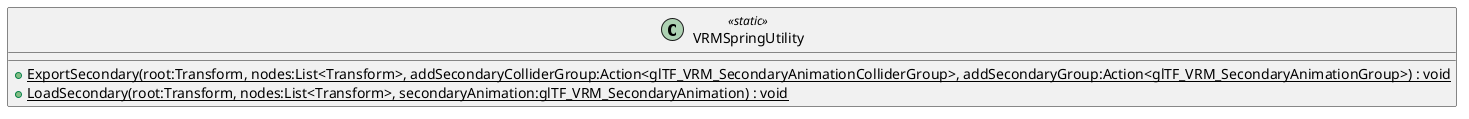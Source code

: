 @startuml
class VRMSpringUtility <<static>> {
    + {static} ExportSecondary(root:Transform, nodes:List<Transform>, addSecondaryColliderGroup:Action<glTF_VRM_SecondaryAnimationColliderGroup>, addSecondaryGroup:Action<glTF_VRM_SecondaryAnimationGroup>) : void
    + {static} LoadSecondary(root:Transform, nodes:List<Transform>, secondaryAnimation:glTF_VRM_SecondaryAnimation) : void
}
@enduml
